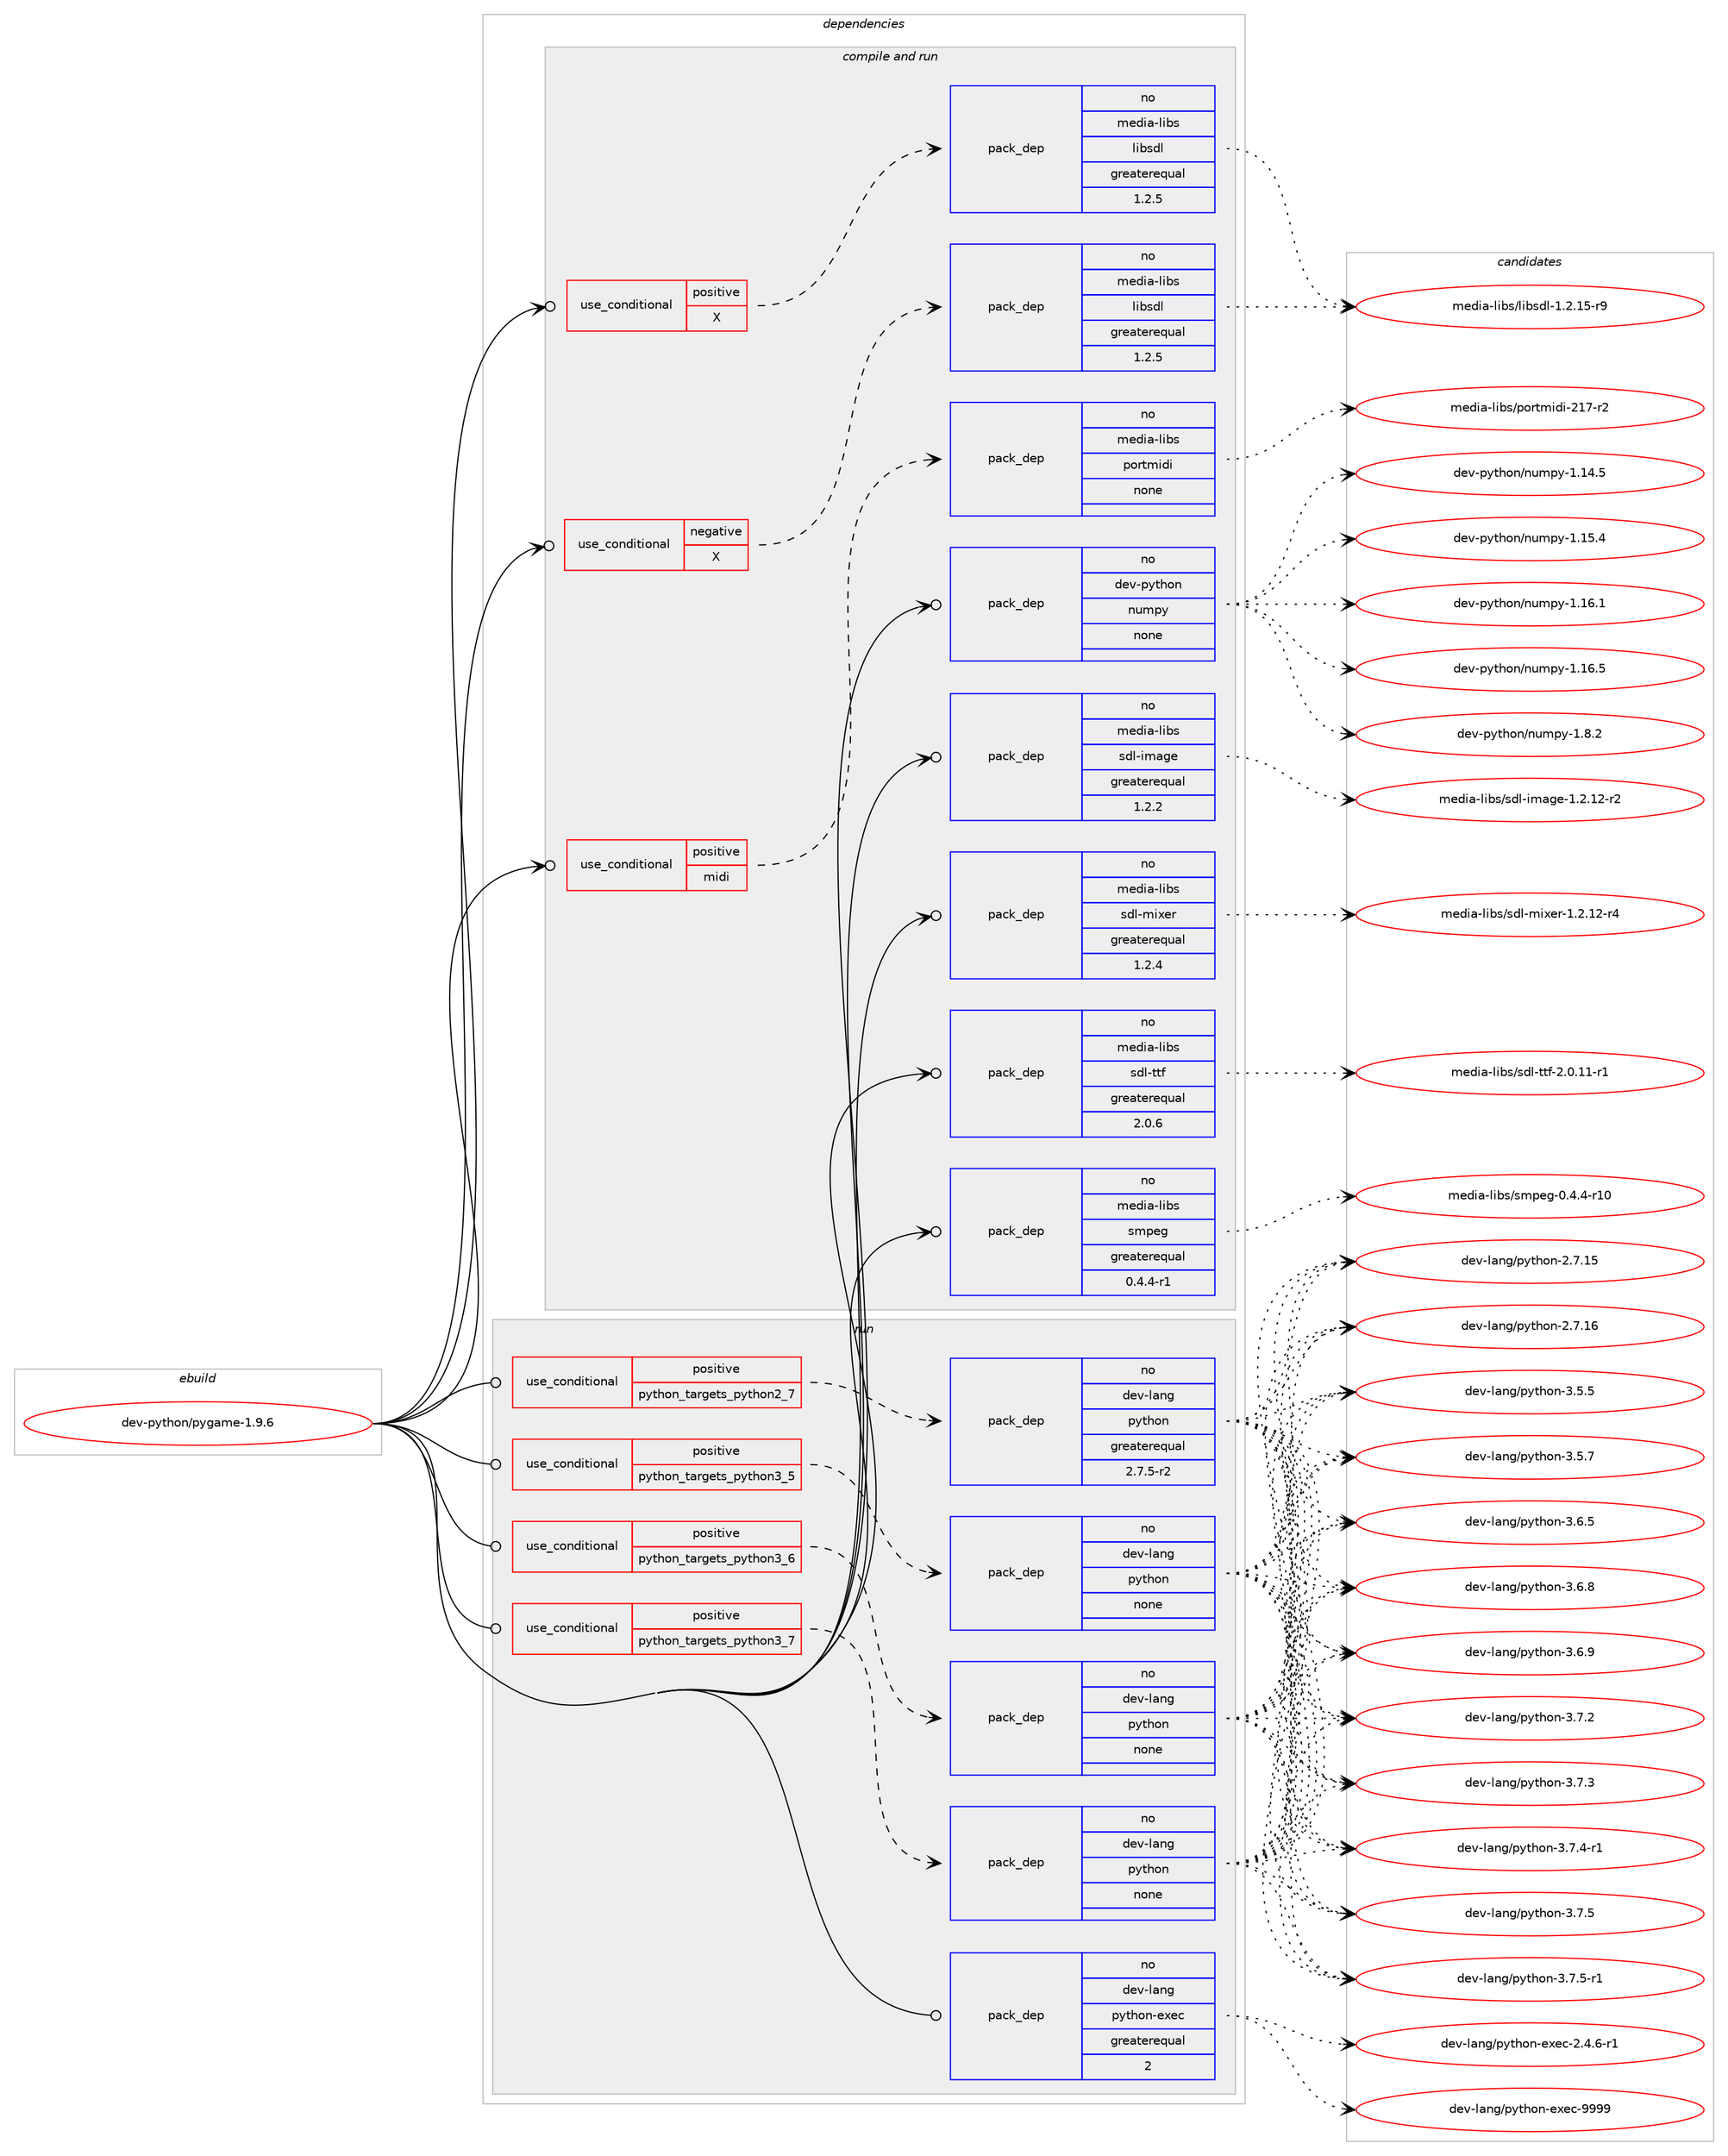 digraph prolog {

# *************
# Graph options
# *************

newrank=true;
concentrate=true;
compound=true;
graph [rankdir=LR,fontname=Helvetica,fontsize=10,ranksep=1.5];#, ranksep=2.5, nodesep=0.2];
edge  [arrowhead=vee];
node  [fontname=Helvetica,fontsize=10];

# **********
# The ebuild
# **********

subgraph cluster_leftcol {
color=gray;
rank=same;
label=<<i>ebuild</i>>;
id [label="dev-python/pygame-1.9.6", color=red, width=4, href="../dev-python/pygame-1.9.6.svg"];
}

# ****************
# The dependencies
# ****************

subgraph cluster_midcol {
color=gray;
label=<<i>dependencies</i>>;
subgraph cluster_compile {
fillcolor="#eeeeee";
style=filled;
label=<<i>compile</i>>;
}
subgraph cluster_compileandrun {
fillcolor="#eeeeee";
style=filled;
label=<<i>compile and run</i>>;
subgraph cond145896 {
dependency625899 [label=<<TABLE BORDER="0" CELLBORDER="1" CELLSPACING="0" CELLPADDING="4"><TR><TD ROWSPAN="3" CELLPADDING="10">use_conditional</TD></TR><TR><TD>negative</TD></TR><TR><TD>X</TD></TR></TABLE>>, shape=none, color=red];
subgraph pack468159 {
dependency625900 [label=<<TABLE BORDER="0" CELLBORDER="1" CELLSPACING="0" CELLPADDING="4" WIDTH="220"><TR><TD ROWSPAN="6" CELLPADDING="30">pack_dep</TD></TR><TR><TD WIDTH="110">no</TD></TR><TR><TD>media-libs</TD></TR><TR><TD>libsdl</TD></TR><TR><TD>greaterequal</TD></TR><TR><TD>1.2.5</TD></TR></TABLE>>, shape=none, color=blue];
}
dependency625899:e -> dependency625900:w [weight=20,style="dashed",arrowhead="vee"];
}
id:e -> dependency625899:w [weight=20,style="solid",arrowhead="odotvee"];
subgraph cond145897 {
dependency625901 [label=<<TABLE BORDER="0" CELLBORDER="1" CELLSPACING="0" CELLPADDING="4"><TR><TD ROWSPAN="3" CELLPADDING="10">use_conditional</TD></TR><TR><TD>positive</TD></TR><TR><TD>X</TD></TR></TABLE>>, shape=none, color=red];
subgraph pack468160 {
dependency625902 [label=<<TABLE BORDER="0" CELLBORDER="1" CELLSPACING="0" CELLPADDING="4" WIDTH="220"><TR><TD ROWSPAN="6" CELLPADDING="30">pack_dep</TD></TR><TR><TD WIDTH="110">no</TD></TR><TR><TD>media-libs</TD></TR><TR><TD>libsdl</TD></TR><TR><TD>greaterequal</TD></TR><TR><TD>1.2.5</TD></TR></TABLE>>, shape=none, color=blue];
}
dependency625901:e -> dependency625902:w [weight=20,style="dashed",arrowhead="vee"];
}
id:e -> dependency625901:w [weight=20,style="solid",arrowhead="odotvee"];
subgraph cond145898 {
dependency625903 [label=<<TABLE BORDER="0" CELLBORDER="1" CELLSPACING="0" CELLPADDING="4"><TR><TD ROWSPAN="3" CELLPADDING="10">use_conditional</TD></TR><TR><TD>positive</TD></TR><TR><TD>midi</TD></TR></TABLE>>, shape=none, color=red];
subgraph pack468161 {
dependency625904 [label=<<TABLE BORDER="0" CELLBORDER="1" CELLSPACING="0" CELLPADDING="4" WIDTH="220"><TR><TD ROWSPAN="6" CELLPADDING="30">pack_dep</TD></TR><TR><TD WIDTH="110">no</TD></TR><TR><TD>media-libs</TD></TR><TR><TD>portmidi</TD></TR><TR><TD>none</TD></TR><TR><TD></TD></TR></TABLE>>, shape=none, color=blue];
}
dependency625903:e -> dependency625904:w [weight=20,style="dashed",arrowhead="vee"];
}
id:e -> dependency625903:w [weight=20,style="solid",arrowhead="odotvee"];
subgraph pack468162 {
dependency625905 [label=<<TABLE BORDER="0" CELLBORDER="1" CELLSPACING="0" CELLPADDING="4" WIDTH="220"><TR><TD ROWSPAN="6" CELLPADDING="30">pack_dep</TD></TR><TR><TD WIDTH="110">no</TD></TR><TR><TD>dev-python</TD></TR><TR><TD>numpy</TD></TR><TR><TD>none</TD></TR><TR><TD></TD></TR></TABLE>>, shape=none, color=blue];
}
id:e -> dependency625905:w [weight=20,style="solid",arrowhead="odotvee"];
subgraph pack468163 {
dependency625906 [label=<<TABLE BORDER="0" CELLBORDER="1" CELLSPACING="0" CELLPADDING="4" WIDTH="220"><TR><TD ROWSPAN="6" CELLPADDING="30">pack_dep</TD></TR><TR><TD WIDTH="110">no</TD></TR><TR><TD>media-libs</TD></TR><TR><TD>sdl-image</TD></TR><TR><TD>greaterequal</TD></TR><TR><TD>1.2.2</TD></TR></TABLE>>, shape=none, color=blue];
}
id:e -> dependency625906:w [weight=20,style="solid",arrowhead="odotvee"];
subgraph pack468164 {
dependency625907 [label=<<TABLE BORDER="0" CELLBORDER="1" CELLSPACING="0" CELLPADDING="4" WIDTH="220"><TR><TD ROWSPAN="6" CELLPADDING="30">pack_dep</TD></TR><TR><TD WIDTH="110">no</TD></TR><TR><TD>media-libs</TD></TR><TR><TD>sdl-mixer</TD></TR><TR><TD>greaterequal</TD></TR><TR><TD>1.2.4</TD></TR></TABLE>>, shape=none, color=blue];
}
id:e -> dependency625907:w [weight=20,style="solid",arrowhead="odotvee"];
subgraph pack468165 {
dependency625908 [label=<<TABLE BORDER="0" CELLBORDER="1" CELLSPACING="0" CELLPADDING="4" WIDTH="220"><TR><TD ROWSPAN="6" CELLPADDING="30">pack_dep</TD></TR><TR><TD WIDTH="110">no</TD></TR><TR><TD>media-libs</TD></TR><TR><TD>sdl-ttf</TD></TR><TR><TD>greaterequal</TD></TR><TR><TD>2.0.6</TD></TR></TABLE>>, shape=none, color=blue];
}
id:e -> dependency625908:w [weight=20,style="solid",arrowhead="odotvee"];
subgraph pack468166 {
dependency625909 [label=<<TABLE BORDER="0" CELLBORDER="1" CELLSPACING="0" CELLPADDING="4" WIDTH="220"><TR><TD ROWSPAN="6" CELLPADDING="30">pack_dep</TD></TR><TR><TD WIDTH="110">no</TD></TR><TR><TD>media-libs</TD></TR><TR><TD>smpeg</TD></TR><TR><TD>greaterequal</TD></TR><TR><TD>0.4.4-r1</TD></TR></TABLE>>, shape=none, color=blue];
}
id:e -> dependency625909:w [weight=20,style="solid",arrowhead="odotvee"];
}
subgraph cluster_run {
fillcolor="#eeeeee";
style=filled;
label=<<i>run</i>>;
subgraph cond145899 {
dependency625910 [label=<<TABLE BORDER="0" CELLBORDER="1" CELLSPACING="0" CELLPADDING="4"><TR><TD ROWSPAN="3" CELLPADDING="10">use_conditional</TD></TR><TR><TD>positive</TD></TR><TR><TD>python_targets_python2_7</TD></TR></TABLE>>, shape=none, color=red];
subgraph pack468167 {
dependency625911 [label=<<TABLE BORDER="0" CELLBORDER="1" CELLSPACING="0" CELLPADDING="4" WIDTH="220"><TR><TD ROWSPAN="6" CELLPADDING="30">pack_dep</TD></TR><TR><TD WIDTH="110">no</TD></TR><TR><TD>dev-lang</TD></TR><TR><TD>python</TD></TR><TR><TD>greaterequal</TD></TR><TR><TD>2.7.5-r2</TD></TR></TABLE>>, shape=none, color=blue];
}
dependency625910:e -> dependency625911:w [weight=20,style="dashed",arrowhead="vee"];
}
id:e -> dependency625910:w [weight=20,style="solid",arrowhead="odot"];
subgraph cond145900 {
dependency625912 [label=<<TABLE BORDER="0" CELLBORDER="1" CELLSPACING="0" CELLPADDING="4"><TR><TD ROWSPAN="3" CELLPADDING="10">use_conditional</TD></TR><TR><TD>positive</TD></TR><TR><TD>python_targets_python3_5</TD></TR></TABLE>>, shape=none, color=red];
subgraph pack468168 {
dependency625913 [label=<<TABLE BORDER="0" CELLBORDER="1" CELLSPACING="0" CELLPADDING="4" WIDTH="220"><TR><TD ROWSPAN="6" CELLPADDING="30">pack_dep</TD></TR><TR><TD WIDTH="110">no</TD></TR><TR><TD>dev-lang</TD></TR><TR><TD>python</TD></TR><TR><TD>none</TD></TR><TR><TD></TD></TR></TABLE>>, shape=none, color=blue];
}
dependency625912:e -> dependency625913:w [weight=20,style="dashed",arrowhead="vee"];
}
id:e -> dependency625912:w [weight=20,style="solid",arrowhead="odot"];
subgraph cond145901 {
dependency625914 [label=<<TABLE BORDER="0" CELLBORDER="1" CELLSPACING="0" CELLPADDING="4"><TR><TD ROWSPAN="3" CELLPADDING="10">use_conditional</TD></TR><TR><TD>positive</TD></TR><TR><TD>python_targets_python3_6</TD></TR></TABLE>>, shape=none, color=red];
subgraph pack468169 {
dependency625915 [label=<<TABLE BORDER="0" CELLBORDER="1" CELLSPACING="0" CELLPADDING="4" WIDTH="220"><TR><TD ROWSPAN="6" CELLPADDING="30">pack_dep</TD></TR><TR><TD WIDTH="110">no</TD></TR><TR><TD>dev-lang</TD></TR><TR><TD>python</TD></TR><TR><TD>none</TD></TR><TR><TD></TD></TR></TABLE>>, shape=none, color=blue];
}
dependency625914:e -> dependency625915:w [weight=20,style="dashed",arrowhead="vee"];
}
id:e -> dependency625914:w [weight=20,style="solid",arrowhead="odot"];
subgraph cond145902 {
dependency625916 [label=<<TABLE BORDER="0" CELLBORDER="1" CELLSPACING="0" CELLPADDING="4"><TR><TD ROWSPAN="3" CELLPADDING="10">use_conditional</TD></TR><TR><TD>positive</TD></TR><TR><TD>python_targets_python3_7</TD></TR></TABLE>>, shape=none, color=red];
subgraph pack468170 {
dependency625917 [label=<<TABLE BORDER="0" CELLBORDER="1" CELLSPACING="0" CELLPADDING="4" WIDTH="220"><TR><TD ROWSPAN="6" CELLPADDING="30">pack_dep</TD></TR><TR><TD WIDTH="110">no</TD></TR><TR><TD>dev-lang</TD></TR><TR><TD>python</TD></TR><TR><TD>none</TD></TR><TR><TD></TD></TR></TABLE>>, shape=none, color=blue];
}
dependency625916:e -> dependency625917:w [weight=20,style="dashed",arrowhead="vee"];
}
id:e -> dependency625916:w [weight=20,style="solid",arrowhead="odot"];
subgraph pack468171 {
dependency625918 [label=<<TABLE BORDER="0" CELLBORDER="1" CELLSPACING="0" CELLPADDING="4" WIDTH="220"><TR><TD ROWSPAN="6" CELLPADDING="30">pack_dep</TD></TR><TR><TD WIDTH="110">no</TD></TR><TR><TD>dev-lang</TD></TR><TR><TD>python-exec</TD></TR><TR><TD>greaterequal</TD></TR><TR><TD>2</TD></TR></TABLE>>, shape=none, color=blue];
}
id:e -> dependency625918:w [weight=20,style="solid",arrowhead="odot"];
}
}

# **************
# The candidates
# **************

subgraph cluster_choices {
rank=same;
color=gray;
label=<<i>candidates</i>>;

subgraph choice468159 {
color=black;
nodesep=1;
choice1091011001059745108105981154710810598115100108454946504649534511457 [label="media-libs/libsdl-1.2.15-r9", color=red, width=4,href="../media-libs/libsdl-1.2.15-r9.svg"];
dependency625900:e -> choice1091011001059745108105981154710810598115100108454946504649534511457:w [style=dotted,weight="100"];
}
subgraph choice468160 {
color=black;
nodesep=1;
choice1091011001059745108105981154710810598115100108454946504649534511457 [label="media-libs/libsdl-1.2.15-r9", color=red, width=4,href="../media-libs/libsdl-1.2.15-r9.svg"];
dependency625902:e -> choice1091011001059745108105981154710810598115100108454946504649534511457:w [style=dotted,weight="100"];
}
subgraph choice468161 {
color=black;
nodesep=1;
choice10910110010597451081059811547112111114116109105100105455049554511450 [label="media-libs/portmidi-217-r2", color=red, width=4,href="../media-libs/portmidi-217-r2.svg"];
dependency625904:e -> choice10910110010597451081059811547112111114116109105100105455049554511450:w [style=dotted,weight="100"];
}
subgraph choice468162 {
color=black;
nodesep=1;
choice100101118451121211161041111104711011710911212145494649524653 [label="dev-python/numpy-1.14.5", color=red, width=4,href="../dev-python/numpy-1.14.5.svg"];
choice100101118451121211161041111104711011710911212145494649534652 [label="dev-python/numpy-1.15.4", color=red, width=4,href="../dev-python/numpy-1.15.4.svg"];
choice100101118451121211161041111104711011710911212145494649544649 [label="dev-python/numpy-1.16.1", color=red, width=4,href="../dev-python/numpy-1.16.1.svg"];
choice100101118451121211161041111104711011710911212145494649544653 [label="dev-python/numpy-1.16.5", color=red, width=4,href="../dev-python/numpy-1.16.5.svg"];
choice1001011184511212111610411111047110117109112121454946564650 [label="dev-python/numpy-1.8.2", color=red, width=4,href="../dev-python/numpy-1.8.2.svg"];
dependency625905:e -> choice100101118451121211161041111104711011710911212145494649524653:w [style=dotted,weight="100"];
dependency625905:e -> choice100101118451121211161041111104711011710911212145494649534652:w [style=dotted,weight="100"];
dependency625905:e -> choice100101118451121211161041111104711011710911212145494649544649:w [style=dotted,weight="100"];
dependency625905:e -> choice100101118451121211161041111104711011710911212145494649544653:w [style=dotted,weight="100"];
dependency625905:e -> choice1001011184511212111610411111047110117109112121454946564650:w [style=dotted,weight="100"];
}
subgraph choice468163 {
color=black;
nodesep=1;
choice109101100105974510810598115471151001084510510997103101454946504649504511450 [label="media-libs/sdl-image-1.2.12-r2", color=red, width=4,href="../media-libs/sdl-image-1.2.12-r2.svg"];
dependency625906:e -> choice109101100105974510810598115471151001084510510997103101454946504649504511450:w [style=dotted,weight="100"];
}
subgraph choice468164 {
color=black;
nodesep=1;
choice1091011001059745108105981154711510010845109105120101114454946504649504511452 [label="media-libs/sdl-mixer-1.2.12-r4", color=red, width=4,href="../media-libs/sdl-mixer-1.2.12-r4.svg"];
dependency625907:e -> choice1091011001059745108105981154711510010845109105120101114454946504649504511452:w [style=dotted,weight="100"];
}
subgraph choice468165 {
color=black;
nodesep=1;
choice1091011001059745108105981154711510010845116116102455046484649494511449 [label="media-libs/sdl-ttf-2.0.11-r1", color=red, width=4,href="../media-libs/sdl-ttf-2.0.11-r1.svg"];
dependency625908:e -> choice1091011001059745108105981154711510010845116116102455046484649494511449:w [style=dotted,weight="100"];
}
subgraph choice468166 {
color=black;
nodesep=1;
choice10910110010597451081059811547115109112101103454846524652451144948 [label="media-libs/smpeg-0.4.4-r10", color=red, width=4,href="../media-libs/smpeg-0.4.4-r10.svg"];
dependency625909:e -> choice10910110010597451081059811547115109112101103454846524652451144948:w [style=dotted,weight="100"];
}
subgraph choice468167 {
color=black;
nodesep=1;
choice10010111845108971101034711212111610411111045504655464953 [label="dev-lang/python-2.7.15", color=red, width=4,href="../dev-lang/python-2.7.15.svg"];
choice10010111845108971101034711212111610411111045504655464954 [label="dev-lang/python-2.7.16", color=red, width=4,href="../dev-lang/python-2.7.16.svg"];
choice100101118451089711010347112121116104111110455146534653 [label="dev-lang/python-3.5.5", color=red, width=4,href="../dev-lang/python-3.5.5.svg"];
choice100101118451089711010347112121116104111110455146534655 [label="dev-lang/python-3.5.7", color=red, width=4,href="../dev-lang/python-3.5.7.svg"];
choice100101118451089711010347112121116104111110455146544653 [label="dev-lang/python-3.6.5", color=red, width=4,href="../dev-lang/python-3.6.5.svg"];
choice100101118451089711010347112121116104111110455146544656 [label="dev-lang/python-3.6.8", color=red, width=4,href="../dev-lang/python-3.6.8.svg"];
choice100101118451089711010347112121116104111110455146544657 [label="dev-lang/python-3.6.9", color=red, width=4,href="../dev-lang/python-3.6.9.svg"];
choice100101118451089711010347112121116104111110455146554650 [label="dev-lang/python-3.7.2", color=red, width=4,href="../dev-lang/python-3.7.2.svg"];
choice100101118451089711010347112121116104111110455146554651 [label="dev-lang/python-3.7.3", color=red, width=4,href="../dev-lang/python-3.7.3.svg"];
choice1001011184510897110103471121211161041111104551465546524511449 [label="dev-lang/python-3.7.4-r1", color=red, width=4,href="../dev-lang/python-3.7.4-r1.svg"];
choice100101118451089711010347112121116104111110455146554653 [label="dev-lang/python-3.7.5", color=red, width=4,href="../dev-lang/python-3.7.5.svg"];
choice1001011184510897110103471121211161041111104551465546534511449 [label="dev-lang/python-3.7.5-r1", color=red, width=4,href="../dev-lang/python-3.7.5-r1.svg"];
dependency625911:e -> choice10010111845108971101034711212111610411111045504655464953:w [style=dotted,weight="100"];
dependency625911:e -> choice10010111845108971101034711212111610411111045504655464954:w [style=dotted,weight="100"];
dependency625911:e -> choice100101118451089711010347112121116104111110455146534653:w [style=dotted,weight="100"];
dependency625911:e -> choice100101118451089711010347112121116104111110455146534655:w [style=dotted,weight="100"];
dependency625911:e -> choice100101118451089711010347112121116104111110455146544653:w [style=dotted,weight="100"];
dependency625911:e -> choice100101118451089711010347112121116104111110455146544656:w [style=dotted,weight="100"];
dependency625911:e -> choice100101118451089711010347112121116104111110455146544657:w [style=dotted,weight="100"];
dependency625911:e -> choice100101118451089711010347112121116104111110455146554650:w [style=dotted,weight="100"];
dependency625911:e -> choice100101118451089711010347112121116104111110455146554651:w [style=dotted,weight="100"];
dependency625911:e -> choice1001011184510897110103471121211161041111104551465546524511449:w [style=dotted,weight="100"];
dependency625911:e -> choice100101118451089711010347112121116104111110455146554653:w [style=dotted,weight="100"];
dependency625911:e -> choice1001011184510897110103471121211161041111104551465546534511449:w [style=dotted,weight="100"];
}
subgraph choice468168 {
color=black;
nodesep=1;
choice10010111845108971101034711212111610411111045504655464953 [label="dev-lang/python-2.7.15", color=red, width=4,href="../dev-lang/python-2.7.15.svg"];
choice10010111845108971101034711212111610411111045504655464954 [label="dev-lang/python-2.7.16", color=red, width=4,href="../dev-lang/python-2.7.16.svg"];
choice100101118451089711010347112121116104111110455146534653 [label="dev-lang/python-3.5.5", color=red, width=4,href="../dev-lang/python-3.5.5.svg"];
choice100101118451089711010347112121116104111110455146534655 [label="dev-lang/python-3.5.7", color=red, width=4,href="../dev-lang/python-3.5.7.svg"];
choice100101118451089711010347112121116104111110455146544653 [label="dev-lang/python-3.6.5", color=red, width=4,href="../dev-lang/python-3.6.5.svg"];
choice100101118451089711010347112121116104111110455146544656 [label="dev-lang/python-3.6.8", color=red, width=4,href="../dev-lang/python-3.6.8.svg"];
choice100101118451089711010347112121116104111110455146544657 [label="dev-lang/python-3.6.9", color=red, width=4,href="../dev-lang/python-3.6.9.svg"];
choice100101118451089711010347112121116104111110455146554650 [label="dev-lang/python-3.7.2", color=red, width=4,href="../dev-lang/python-3.7.2.svg"];
choice100101118451089711010347112121116104111110455146554651 [label="dev-lang/python-3.7.3", color=red, width=4,href="../dev-lang/python-3.7.3.svg"];
choice1001011184510897110103471121211161041111104551465546524511449 [label="dev-lang/python-3.7.4-r1", color=red, width=4,href="../dev-lang/python-3.7.4-r1.svg"];
choice100101118451089711010347112121116104111110455146554653 [label="dev-lang/python-3.7.5", color=red, width=4,href="../dev-lang/python-3.7.5.svg"];
choice1001011184510897110103471121211161041111104551465546534511449 [label="dev-lang/python-3.7.5-r1", color=red, width=4,href="../dev-lang/python-3.7.5-r1.svg"];
dependency625913:e -> choice10010111845108971101034711212111610411111045504655464953:w [style=dotted,weight="100"];
dependency625913:e -> choice10010111845108971101034711212111610411111045504655464954:w [style=dotted,weight="100"];
dependency625913:e -> choice100101118451089711010347112121116104111110455146534653:w [style=dotted,weight="100"];
dependency625913:e -> choice100101118451089711010347112121116104111110455146534655:w [style=dotted,weight="100"];
dependency625913:e -> choice100101118451089711010347112121116104111110455146544653:w [style=dotted,weight="100"];
dependency625913:e -> choice100101118451089711010347112121116104111110455146544656:w [style=dotted,weight="100"];
dependency625913:e -> choice100101118451089711010347112121116104111110455146544657:w [style=dotted,weight="100"];
dependency625913:e -> choice100101118451089711010347112121116104111110455146554650:w [style=dotted,weight="100"];
dependency625913:e -> choice100101118451089711010347112121116104111110455146554651:w [style=dotted,weight="100"];
dependency625913:e -> choice1001011184510897110103471121211161041111104551465546524511449:w [style=dotted,weight="100"];
dependency625913:e -> choice100101118451089711010347112121116104111110455146554653:w [style=dotted,weight="100"];
dependency625913:e -> choice1001011184510897110103471121211161041111104551465546534511449:w [style=dotted,weight="100"];
}
subgraph choice468169 {
color=black;
nodesep=1;
choice10010111845108971101034711212111610411111045504655464953 [label="dev-lang/python-2.7.15", color=red, width=4,href="../dev-lang/python-2.7.15.svg"];
choice10010111845108971101034711212111610411111045504655464954 [label="dev-lang/python-2.7.16", color=red, width=4,href="../dev-lang/python-2.7.16.svg"];
choice100101118451089711010347112121116104111110455146534653 [label="dev-lang/python-3.5.5", color=red, width=4,href="../dev-lang/python-3.5.5.svg"];
choice100101118451089711010347112121116104111110455146534655 [label="dev-lang/python-3.5.7", color=red, width=4,href="../dev-lang/python-3.5.7.svg"];
choice100101118451089711010347112121116104111110455146544653 [label="dev-lang/python-3.6.5", color=red, width=4,href="../dev-lang/python-3.6.5.svg"];
choice100101118451089711010347112121116104111110455146544656 [label="dev-lang/python-3.6.8", color=red, width=4,href="../dev-lang/python-3.6.8.svg"];
choice100101118451089711010347112121116104111110455146544657 [label="dev-lang/python-3.6.9", color=red, width=4,href="../dev-lang/python-3.6.9.svg"];
choice100101118451089711010347112121116104111110455146554650 [label="dev-lang/python-3.7.2", color=red, width=4,href="../dev-lang/python-3.7.2.svg"];
choice100101118451089711010347112121116104111110455146554651 [label="dev-lang/python-3.7.3", color=red, width=4,href="../dev-lang/python-3.7.3.svg"];
choice1001011184510897110103471121211161041111104551465546524511449 [label="dev-lang/python-3.7.4-r1", color=red, width=4,href="../dev-lang/python-3.7.4-r1.svg"];
choice100101118451089711010347112121116104111110455146554653 [label="dev-lang/python-3.7.5", color=red, width=4,href="../dev-lang/python-3.7.5.svg"];
choice1001011184510897110103471121211161041111104551465546534511449 [label="dev-lang/python-3.7.5-r1", color=red, width=4,href="../dev-lang/python-3.7.5-r1.svg"];
dependency625915:e -> choice10010111845108971101034711212111610411111045504655464953:w [style=dotted,weight="100"];
dependency625915:e -> choice10010111845108971101034711212111610411111045504655464954:w [style=dotted,weight="100"];
dependency625915:e -> choice100101118451089711010347112121116104111110455146534653:w [style=dotted,weight="100"];
dependency625915:e -> choice100101118451089711010347112121116104111110455146534655:w [style=dotted,weight="100"];
dependency625915:e -> choice100101118451089711010347112121116104111110455146544653:w [style=dotted,weight="100"];
dependency625915:e -> choice100101118451089711010347112121116104111110455146544656:w [style=dotted,weight="100"];
dependency625915:e -> choice100101118451089711010347112121116104111110455146544657:w [style=dotted,weight="100"];
dependency625915:e -> choice100101118451089711010347112121116104111110455146554650:w [style=dotted,weight="100"];
dependency625915:e -> choice100101118451089711010347112121116104111110455146554651:w [style=dotted,weight="100"];
dependency625915:e -> choice1001011184510897110103471121211161041111104551465546524511449:w [style=dotted,weight="100"];
dependency625915:e -> choice100101118451089711010347112121116104111110455146554653:w [style=dotted,weight="100"];
dependency625915:e -> choice1001011184510897110103471121211161041111104551465546534511449:w [style=dotted,weight="100"];
}
subgraph choice468170 {
color=black;
nodesep=1;
choice10010111845108971101034711212111610411111045504655464953 [label="dev-lang/python-2.7.15", color=red, width=4,href="../dev-lang/python-2.7.15.svg"];
choice10010111845108971101034711212111610411111045504655464954 [label="dev-lang/python-2.7.16", color=red, width=4,href="../dev-lang/python-2.7.16.svg"];
choice100101118451089711010347112121116104111110455146534653 [label="dev-lang/python-3.5.5", color=red, width=4,href="../dev-lang/python-3.5.5.svg"];
choice100101118451089711010347112121116104111110455146534655 [label="dev-lang/python-3.5.7", color=red, width=4,href="../dev-lang/python-3.5.7.svg"];
choice100101118451089711010347112121116104111110455146544653 [label="dev-lang/python-3.6.5", color=red, width=4,href="../dev-lang/python-3.6.5.svg"];
choice100101118451089711010347112121116104111110455146544656 [label="dev-lang/python-3.6.8", color=red, width=4,href="../dev-lang/python-3.6.8.svg"];
choice100101118451089711010347112121116104111110455146544657 [label="dev-lang/python-3.6.9", color=red, width=4,href="../dev-lang/python-3.6.9.svg"];
choice100101118451089711010347112121116104111110455146554650 [label="dev-lang/python-3.7.2", color=red, width=4,href="../dev-lang/python-3.7.2.svg"];
choice100101118451089711010347112121116104111110455146554651 [label="dev-lang/python-3.7.3", color=red, width=4,href="../dev-lang/python-3.7.3.svg"];
choice1001011184510897110103471121211161041111104551465546524511449 [label="dev-lang/python-3.7.4-r1", color=red, width=4,href="../dev-lang/python-3.7.4-r1.svg"];
choice100101118451089711010347112121116104111110455146554653 [label="dev-lang/python-3.7.5", color=red, width=4,href="../dev-lang/python-3.7.5.svg"];
choice1001011184510897110103471121211161041111104551465546534511449 [label="dev-lang/python-3.7.5-r1", color=red, width=4,href="../dev-lang/python-3.7.5-r1.svg"];
dependency625917:e -> choice10010111845108971101034711212111610411111045504655464953:w [style=dotted,weight="100"];
dependency625917:e -> choice10010111845108971101034711212111610411111045504655464954:w [style=dotted,weight="100"];
dependency625917:e -> choice100101118451089711010347112121116104111110455146534653:w [style=dotted,weight="100"];
dependency625917:e -> choice100101118451089711010347112121116104111110455146534655:w [style=dotted,weight="100"];
dependency625917:e -> choice100101118451089711010347112121116104111110455146544653:w [style=dotted,weight="100"];
dependency625917:e -> choice100101118451089711010347112121116104111110455146544656:w [style=dotted,weight="100"];
dependency625917:e -> choice100101118451089711010347112121116104111110455146544657:w [style=dotted,weight="100"];
dependency625917:e -> choice100101118451089711010347112121116104111110455146554650:w [style=dotted,weight="100"];
dependency625917:e -> choice100101118451089711010347112121116104111110455146554651:w [style=dotted,weight="100"];
dependency625917:e -> choice1001011184510897110103471121211161041111104551465546524511449:w [style=dotted,weight="100"];
dependency625917:e -> choice100101118451089711010347112121116104111110455146554653:w [style=dotted,weight="100"];
dependency625917:e -> choice1001011184510897110103471121211161041111104551465546534511449:w [style=dotted,weight="100"];
}
subgraph choice468171 {
color=black;
nodesep=1;
choice10010111845108971101034711212111610411111045101120101994550465246544511449 [label="dev-lang/python-exec-2.4.6-r1", color=red, width=4,href="../dev-lang/python-exec-2.4.6-r1.svg"];
choice10010111845108971101034711212111610411111045101120101994557575757 [label="dev-lang/python-exec-9999", color=red, width=4,href="../dev-lang/python-exec-9999.svg"];
dependency625918:e -> choice10010111845108971101034711212111610411111045101120101994550465246544511449:w [style=dotted,weight="100"];
dependency625918:e -> choice10010111845108971101034711212111610411111045101120101994557575757:w [style=dotted,weight="100"];
}
}

}
